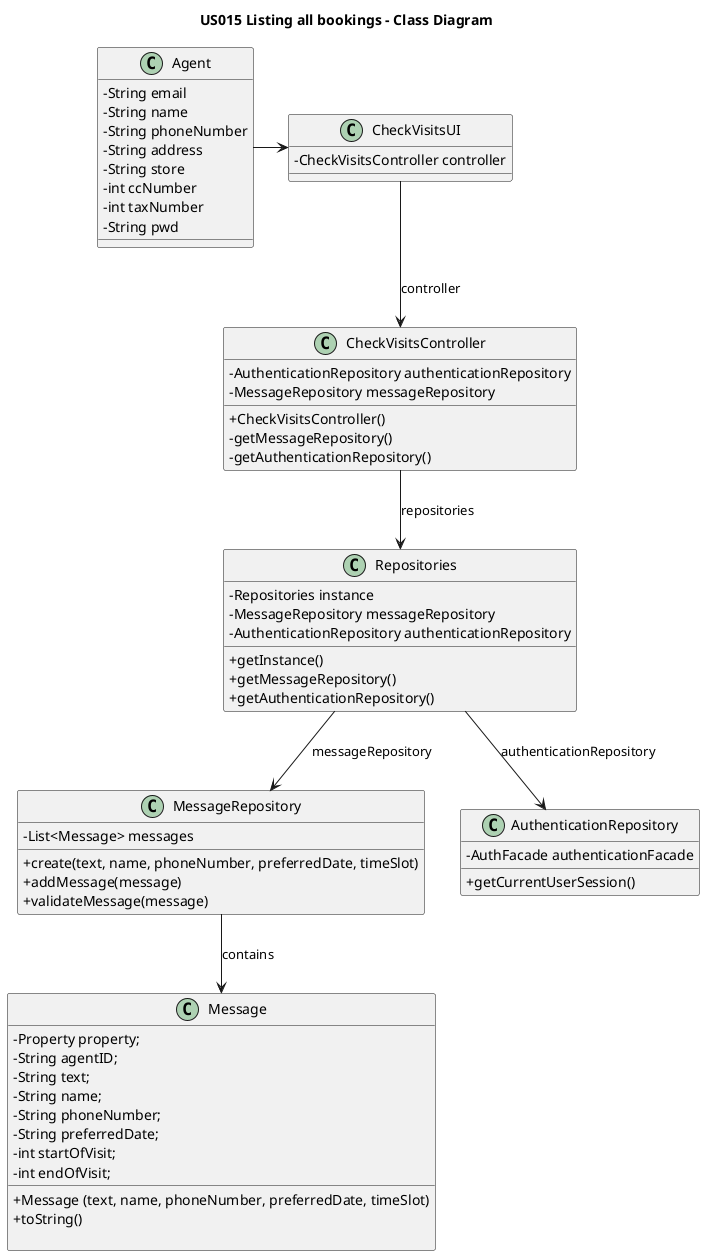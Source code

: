 @startuml
skinparam packageStyle rectangle
skinparam shadowing false
skinparam classAttributeIconSize 0

title US015 Listing all bookings - Class Diagram

class Agent{
-String email
-String name
-String phoneNumber
-String address
-String store
-int ccNumber
-int taxNumber
-String pwd
___
}

class CheckVisitsUI{
-CheckVisitsController controller
___
}

class CheckVisitsController{
-AuthenticationRepository authenticationRepository
-MessageRepository messageRepository
___
+CheckVisitsController()
-getMessageRepository()
-getAuthenticationRepository()
}

class Repositories{
-Repositories instance
-MessageRepository messageRepository
-AuthenticationRepository authenticationRepository
___
+ getInstance()
+ getMessageRepository()
+ getAuthenticationRepository()
}

class MessageRepository{
-List<Message> messages
___
+ create(text, name, phoneNumber, preferredDate, timeSlot)
+ addMessage(message)
+ validateMessage(message)
}

class AuthenticationRepository{
-AuthFacade authenticationFacade
___
+ getCurrentUserSession()
}

class Message{
-Property property;
-String agentID;
-String text;
-String name;
-String phoneNumber;
-String preferredDate;
-int startOfVisit;
-int endOfVisit;
___
+ Message (text, name, phoneNumber, preferredDate, timeSlot)
+ toString()

}

Agent -> CheckVisitsUI
CheckVisitsUI --> CheckVisitsController : controller
CheckVisitsController --> Repositories : repositories
Repositories --> MessageRepository : messageRepository
Repositories --> AuthenticationRepository : authenticationRepository
MessageRepository --> Message : contains
@enduml
